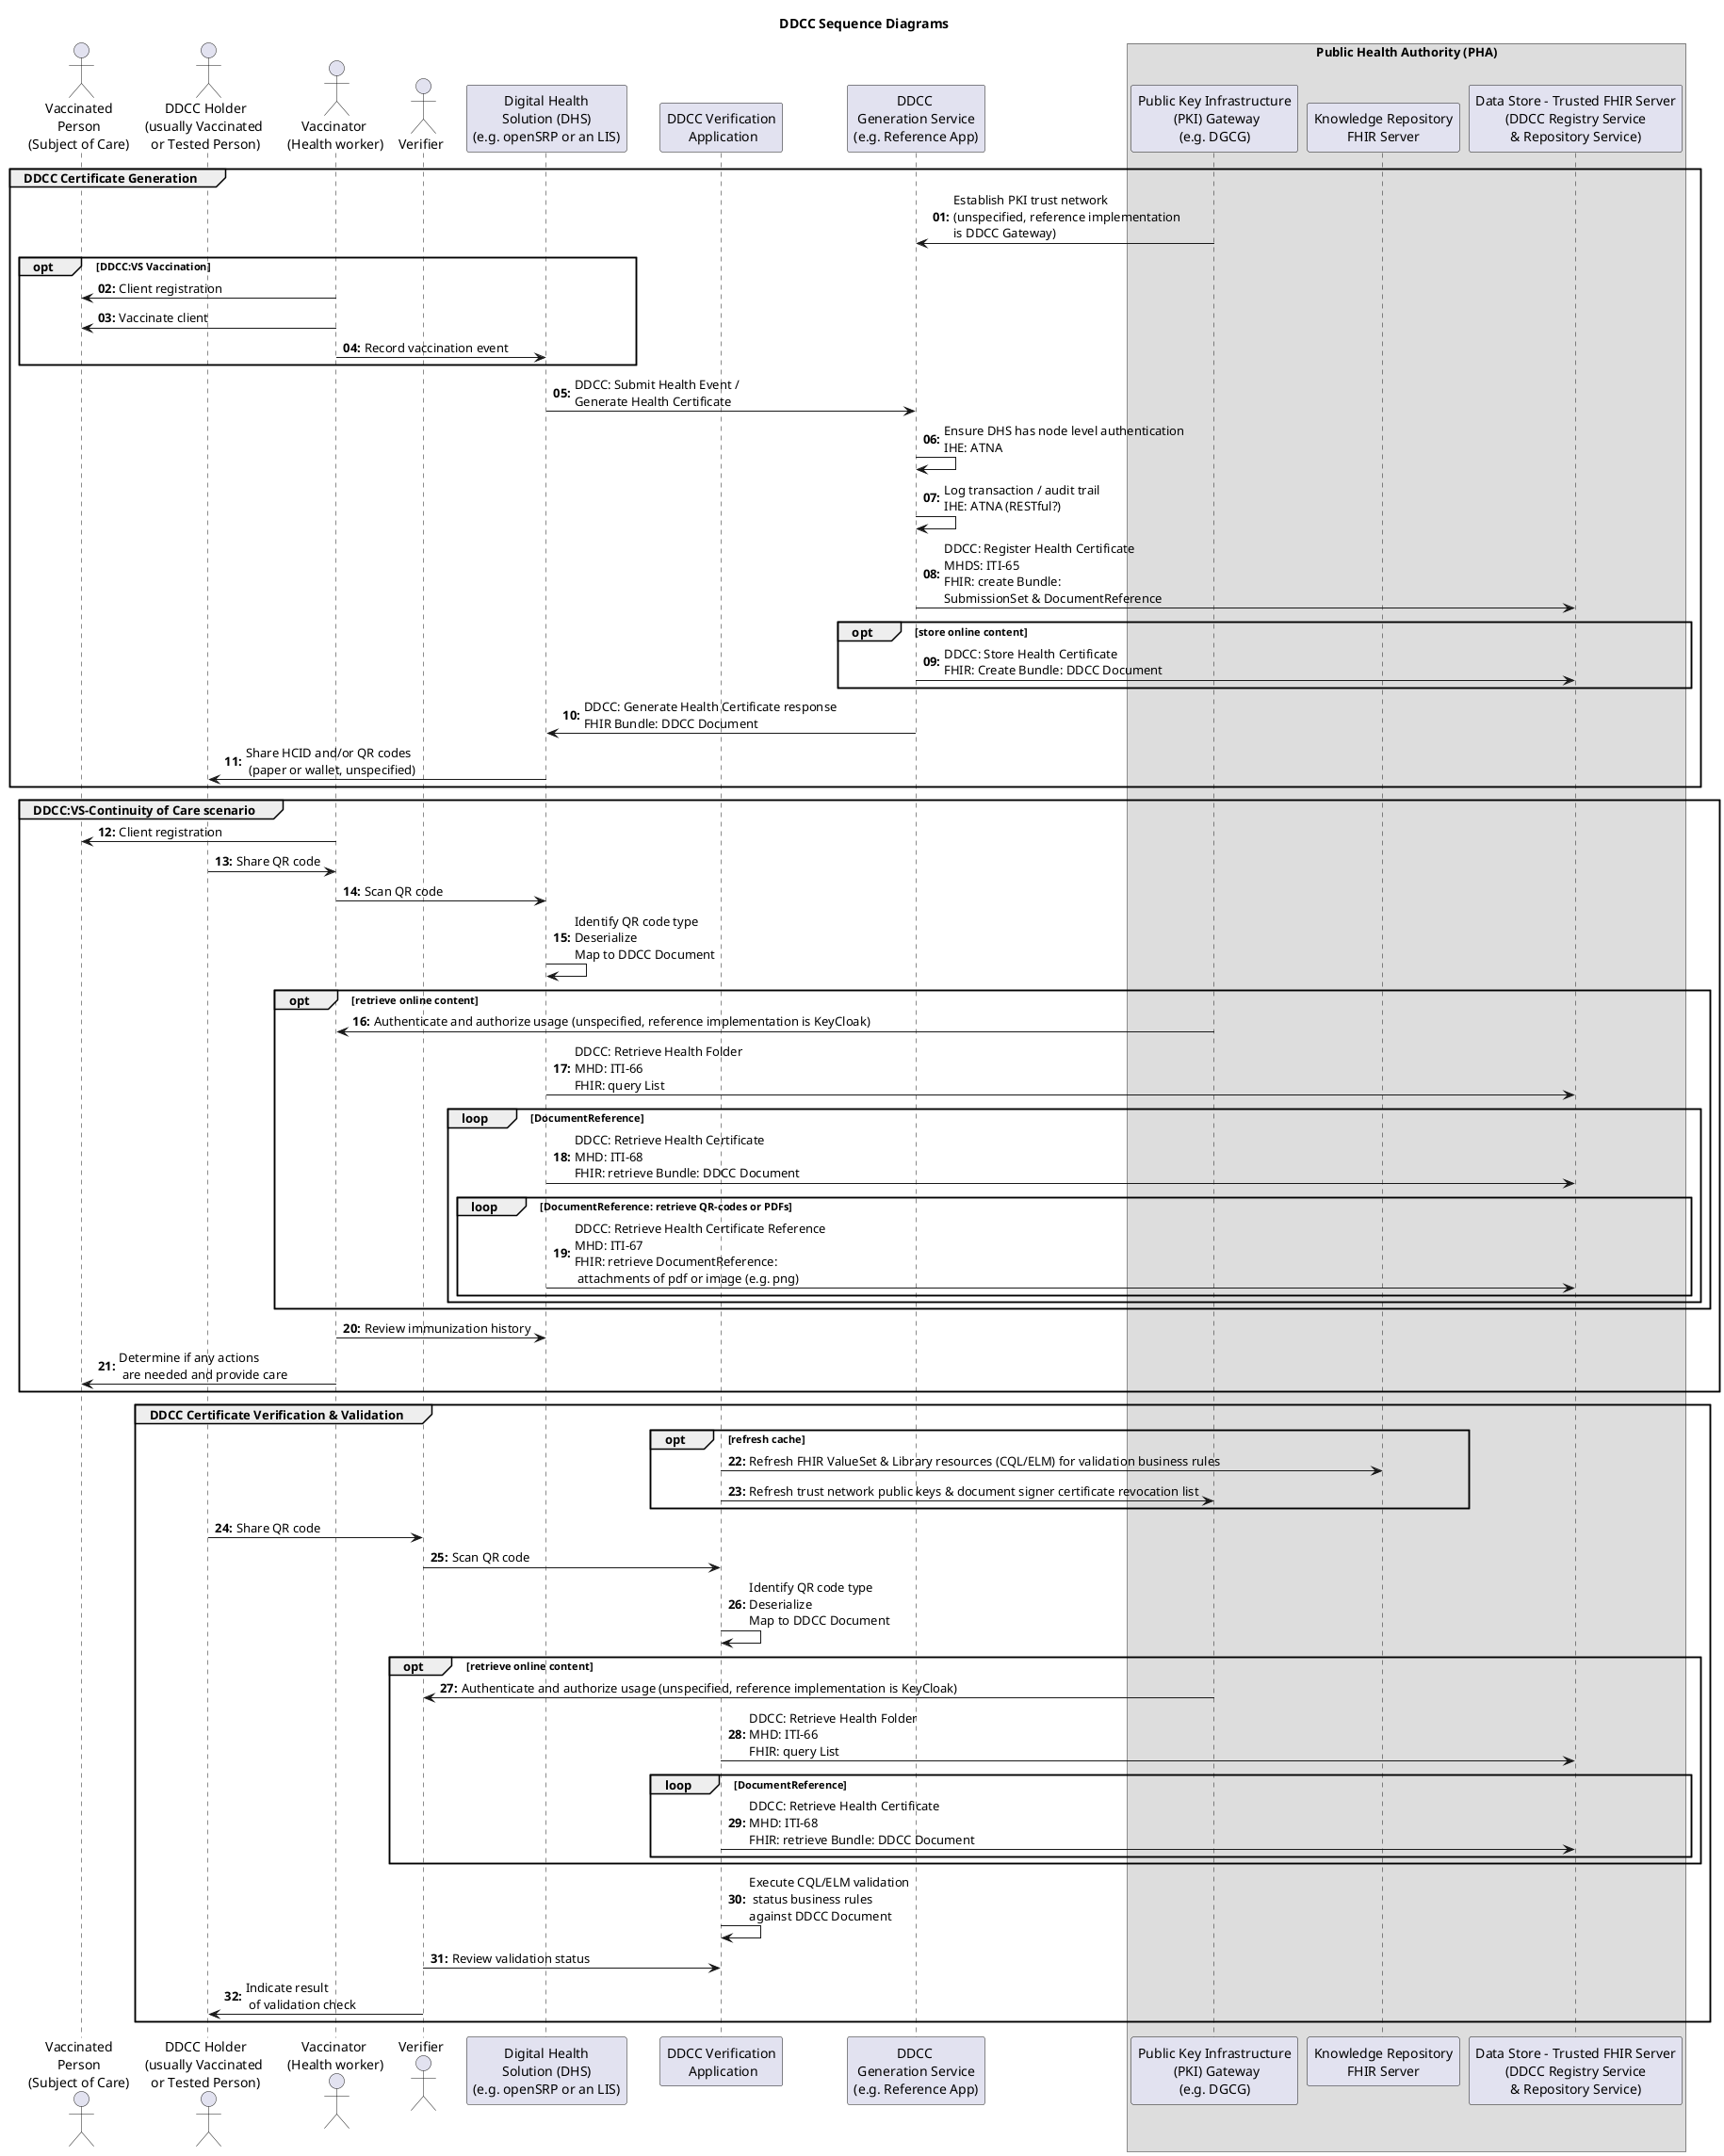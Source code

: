@startuml
skinparam svgDimensionStyle false

title DDCC Sequence Diagrams



actor "Vaccinated\nPerson\n(Subject of Care)" as VP
actor "DDCC Holder\n(usually Vaccinated \nor Tested Person)" as DH
actor "Vaccinator\n (Health worker)" as HW
actor "Verifier" as VER
participant "Digital Health\nSolution (DHS)\n(e.g. openSRP or an LIS)" as DHS
participant "DDCC Verification\n Application" as VAP
participant "DDCC \nGeneration Service\n(e.g. Reference App)" as CGS

box "Public Health Authority (PHA)"

   participant "Public Key Infrastructure\n (PKI) Gateway\n(e.g. DGCG)" as GATE
   participant "Knowledge Repository\nFHIR Server" as KM
   participant "Data Store - Trusted FHIR Server\n(DDCC Registry Service\n& Repository Service)"  as SHR
end box

autonumber "<b>00:</b>"

group DDCC Certificate Generation
    GATE->CGS: Establish PKI trust network\n(unspecified, reference implementation\nis DDCC Gateway)
    
    opt DDCC:VS Vaccination 
   	 HW->VP: Client registration
   	 HW->VP: Vaccinate client
    	HW->DHS: Record vaccination event
    end
    
    DHS->CGS: DDCC: Submit Health Event /\nGenerate Health Certificate

    CGS->CGS: Ensure DHS has node level authentication\nIHE: ATNA
    CGS->CGS: Log transaction / audit trail\nIHE: ATNA (RESTful?)
    CGS->SHR: DDCC: Register Health Certificate\nMHDS: ITI-65\nFHIR: create Bundle: \nSubmissionSet & DocumentReference

    opt store online content
         CGS->SHR: DDCC: Store Health Certificate\nFHIR: Create Bundle: DDCC Document
    end

    CGS->DHS: DDCC: Generate Health Certificate response\nFHIR Bundle: DDCC Document
    DHS->DH: Share HCID and/or QR codes\n (paper or wallet, unspecified)
end 

group DDCC:VS-Continuity of Care scenario
    HW->VP: Client registration
    DH->HW: Share QR code

    HW->DHS: Scan QR code
    DHS->DHS: Identify QR code type\nDeserialize\nMap to DDCC Document
    opt  retrieve online content
        GATE->HW: Authenticate and authorize usage (unspecified, reference implementation is KeyCloak)
        DHS->SHR: DDCC: Retrieve Health Folder\nMHD: ITI-66\nFHIR: query List
        loop DocumentReference
           DHS->SHR: DDCC: Retrieve Health Certificate\nMHD: ITI-68\nFHIR: retrieve Bundle: DDCC Document
           loop DocumentReference: retrieve QR-codes or PDFs
               DHS->SHR: DDCC: Retrieve Health Certificate Reference\nMHD: ITI-67\nFHIR: retrieve DocumentReference:\n attachments of pdf or image (e.g. png)
            end
        end
    end
    HW->DHS: Review immunization history
    HW->VP: Determine if any actions\n are needed and provide care
end

group DDCC Certificate Verification & Validation

    opt refresh cache
        VAP->KM: Refresh FHIR ValueSet & Library resources (CQL/ELM) for validation business rules
	VAP->GATE: Refresh trust network public keys & document signer certificate revocation list
    end 

    DH->VER: Share QR code
    VER->VAP: Scan QR code
    VAP->VAP: Identify QR code type\nDeserialize\nMap to DDCC Document

    opt  retrieve online content
        GATE->VER: Authenticate and authorize usage (unspecified, reference implementation is KeyCloak)

        VAP->SHR: DDCC: Retrieve Health Folder\nMHD: ITI-66\nFHIR: query List
        loop DocumentReference
           VAP->SHR: DDCC: Retrieve Health Certificate\nMHD: ITI-68\nFHIR: retrieve Bundle: DDCC Document
        end
    end

    VAP->VAP: Execute CQL/ELM validation\n status business rules\nagainst DDCC Document
    VER->VAP: Review validation status
    VER->DH: Indicate result\n of validation check
end




@enduml
